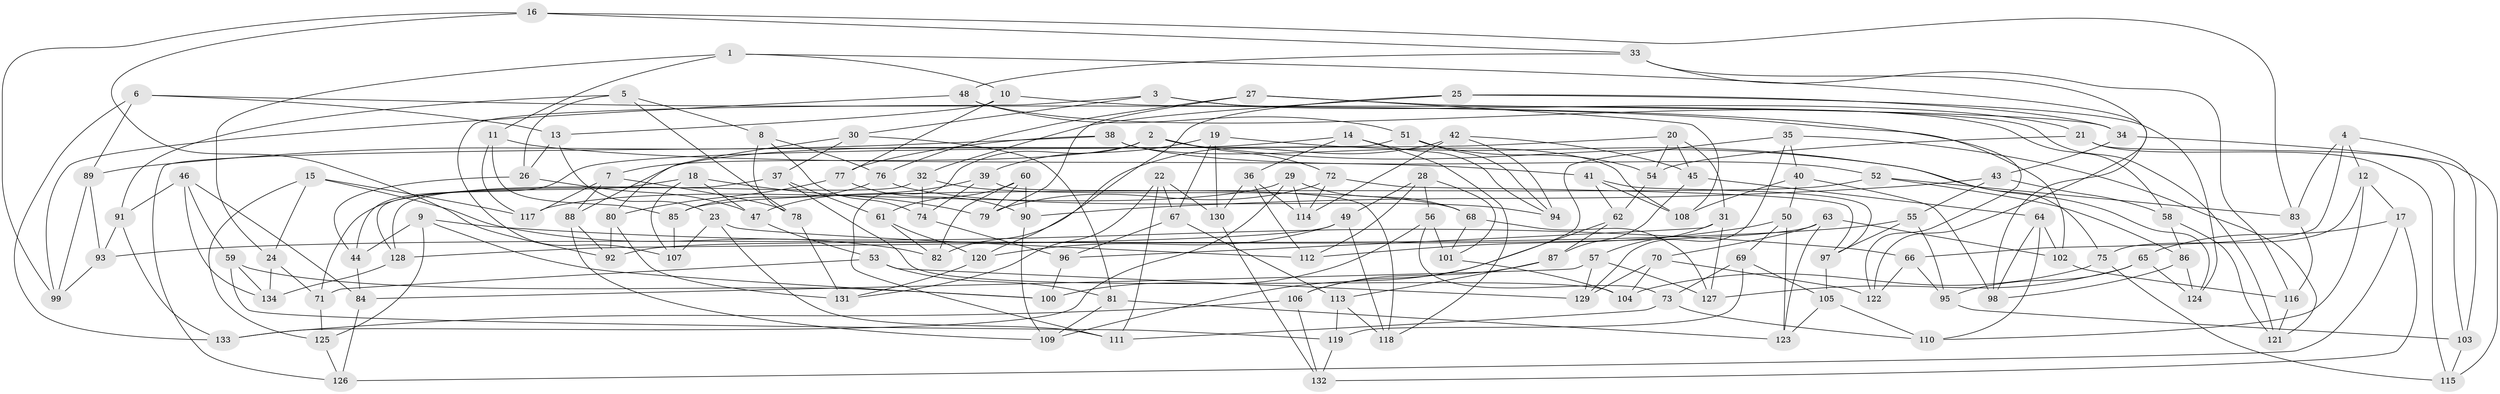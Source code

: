 // Generated by graph-tools (version 1.1) at 2025/11/02/27/25 16:11:51]
// undirected, 134 vertices, 268 edges
graph export_dot {
graph [start="1"]
  node [color=gray90,style=filled];
  1;
  2;
  3;
  4;
  5;
  6;
  7;
  8;
  9;
  10;
  11;
  12;
  13;
  14;
  15;
  16;
  17;
  18;
  19;
  20;
  21;
  22;
  23;
  24;
  25;
  26;
  27;
  28;
  29;
  30;
  31;
  32;
  33;
  34;
  35;
  36;
  37;
  38;
  39;
  40;
  41;
  42;
  43;
  44;
  45;
  46;
  47;
  48;
  49;
  50;
  51;
  52;
  53;
  54;
  55;
  56;
  57;
  58;
  59;
  60;
  61;
  62;
  63;
  64;
  65;
  66;
  67;
  68;
  69;
  70;
  71;
  72;
  73;
  74;
  75;
  76;
  77;
  78;
  79;
  80;
  81;
  82;
  83;
  84;
  85;
  86;
  87;
  88;
  89;
  90;
  91;
  92;
  93;
  94;
  95;
  96;
  97;
  98;
  99;
  100;
  101;
  102;
  103;
  104;
  105;
  106;
  107;
  108;
  109;
  110;
  111;
  112;
  113;
  114;
  115;
  116;
  117;
  118;
  119;
  120;
  121;
  122;
  123;
  124;
  125;
  126;
  127;
  128;
  129;
  130;
  131;
  132;
  133;
  134;
  1 -- 10;
  1 -- 11;
  1 -- 24;
  1 -- 98;
  2 -- 72;
  2 -- 124;
  2 -- 111;
  2 -- 7;
  3 -- 21;
  3 -- 107;
  3 -- 122;
  3 -- 30;
  4 -- 83;
  4 -- 103;
  4 -- 66;
  4 -- 12;
  5 -- 8;
  5 -- 26;
  5 -- 91;
  5 -- 78;
  6 -- 102;
  6 -- 13;
  6 -- 133;
  6 -- 89;
  7 -- 117;
  7 -- 88;
  7 -- 78;
  8 -- 76;
  8 -- 74;
  8 -- 78;
  9 -- 44;
  9 -- 125;
  9 -- 66;
  9 -- 100;
  10 -- 13;
  10 -- 77;
  10 -- 121;
  11 -- 41;
  11 -- 117;
  11 -- 85;
  12 -- 75;
  12 -- 110;
  12 -- 17;
  13 -- 23;
  13 -- 26;
  14 -- 36;
  14 -- 88;
  14 -- 94;
  14 -- 118;
  15 -- 117;
  15 -- 24;
  15 -- 82;
  15 -- 125;
  16 -- 92;
  16 -- 83;
  16 -- 99;
  16 -- 33;
  17 -- 132;
  17 -- 126;
  17 -- 65;
  18 -- 71;
  18 -- 47;
  18 -- 79;
  18 -- 107;
  19 -- 67;
  19 -- 75;
  19 -- 130;
  19 -- 39;
  20 -- 45;
  20 -- 44;
  20 -- 31;
  20 -- 54;
  21 -- 54;
  21 -- 115;
  21 -- 103;
  22 -- 131;
  22 -- 111;
  22 -- 67;
  22 -- 130;
  23 -- 107;
  23 -- 112;
  23 -- 111;
  24 -- 134;
  24 -- 71;
  25 -- 124;
  25 -- 120;
  25 -- 32;
  25 -- 34;
  26 -- 47;
  26 -- 44;
  27 -- 76;
  27 -- 108;
  27 -- 34;
  27 -- 79;
  28 -- 56;
  28 -- 49;
  28 -- 101;
  28 -- 112;
  29 -- 133;
  29 -- 68;
  29 -- 117;
  29 -- 114;
  30 -- 80;
  30 -- 37;
  30 -- 81;
  31 -- 57;
  31 -- 96;
  31 -- 127;
  32 -- 74;
  32 -- 128;
  32 -- 68;
  33 -- 116;
  33 -- 122;
  33 -- 48;
  34 -- 115;
  34 -- 43;
  35 -- 40;
  35 -- 129;
  35 -- 106;
  35 -- 121;
  36 -- 130;
  36 -- 112;
  36 -- 114;
  37 -- 128;
  37 -- 61;
  37 -- 104;
  38 -- 108;
  38 -- 89;
  38 -- 52;
  38 -- 77;
  39 -- 47;
  39 -- 74;
  39 -- 118;
  40 -- 108;
  40 -- 98;
  40 -- 50;
  41 -- 62;
  41 -- 108;
  41 -- 97;
  42 -- 82;
  42 -- 114;
  42 -- 94;
  42 -- 45;
  43 -- 55;
  43 -- 58;
  43 -- 90;
  44 -- 84;
  45 -- 87;
  45 -- 64;
  46 -- 84;
  46 -- 91;
  46 -- 134;
  46 -- 59;
  47 -- 53;
  48 -- 51;
  48 -- 99;
  48 -- 58;
  49 -- 128;
  49 -- 118;
  49 -- 120;
  50 -- 69;
  50 -- 123;
  50 -- 112;
  51 -- 54;
  51 -- 94;
  51 -- 126;
  52 -- 86;
  52 -- 85;
  52 -- 83;
  53 -- 71;
  53 -- 129;
  53 -- 81;
  54 -- 62;
  55 -- 95;
  55 -- 97;
  55 -- 93;
  56 -- 101;
  56 -- 73;
  56 -- 100;
  57 -- 84;
  57 -- 129;
  57 -- 127;
  58 -- 86;
  58 -- 121;
  59 -- 134;
  59 -- 119;
  59 -- 100;
  60 -- 61;
  60 -- 79;
  60 -- 90;
  60 -- 82;
  61 -- 82;
  61 -- 120;
  62 -- 87;
  62 -- 109;
  63 -- 70;
  63 -- 123;
  63 -- 102;
  63 -- 92;
  64 -- 98;
  64 -- 110;
  64 -- 102;
  65 -- 127;
  65 -- 95;
  65 -- 124;
  66 -- 95;
  66 -- 122;
  67 -- 113;
  67 -- 96;
  68 -- 127;
  68 -- 101;
  69 -- 105;
  69 -- 73;
  69 -- 119;
  70 -- 104;
  70 -- 129;
  70 -- 122;
  71 -- 125;
  72 -- 114;
  72 -- 97;
  72 -- 79;
  73 -- 111;
  73 -- 110;
  74 -- 96;
  75 -- 115;
  75 -- 104;
  76 -- 94;
  76 -- 85;
  77 -- 90;
  77 -- 80;
  78 -- 131;
  80 -- 92;
  80 -- 131;
  81 -- 123;
  81 -- 109;
  83 -- 116;
  84 -- 126;
  85 -- 107;
  86 -- 124;
  86 -- 98;
  87 -- 106;
  87 -- 113;
  88 -- 92;
  88 -- 109;
  89 -- 99;
  89 -- 93;
  90 -- 109;
  91 -- 133;
  91 -- 93;
  93 -- 99;
  95 -- 103;
  96 -- 100;
  97 -- 105;
  101 -- 104;
  102 -- 116;
  103 -- 115;
  105 -- 110;
  105 -- 123;
  106 -- 133;
  106 -- 132;
  113 -- 119;
  113 -- 118;
  116 -- 121;
  119 -- 132;
  120 -- 131;
  125 -- 126;
  128 -- 134;
  130 -- 132;
}
